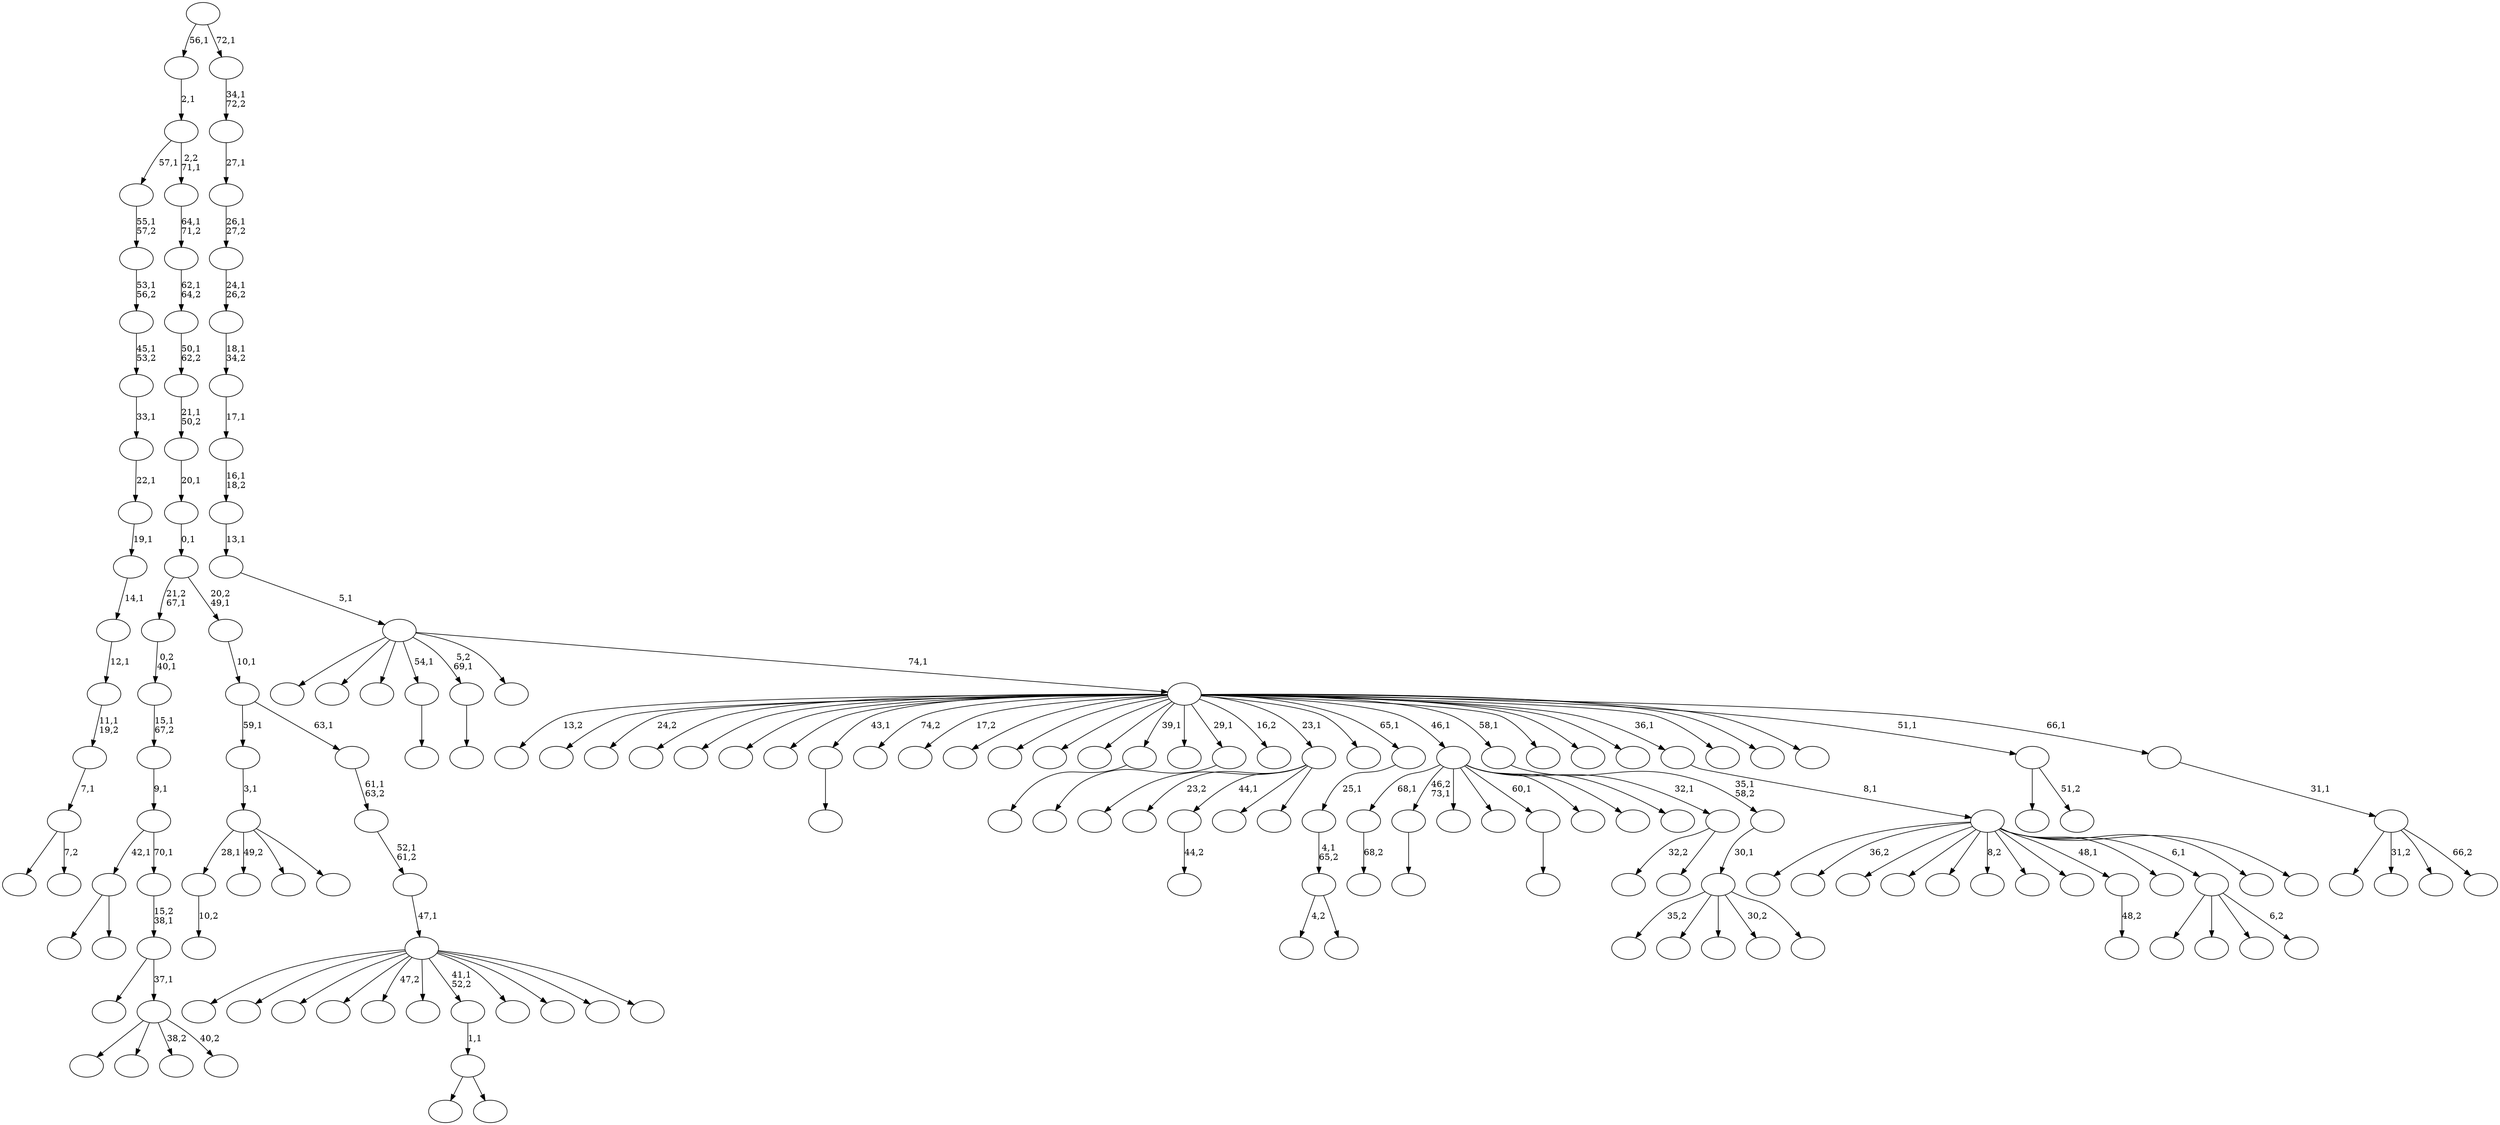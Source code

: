 digraph T {
	175 [label=""]
	174 [label=""]
	173 [label=""]
	172 [label=""]
	171 [label=""]
	170 [label=""]
	169 [label=""]
	168 [label=""]
	167 [label=""]
	166 [label=""]
	165 [label=""]
	164 [label=""]
	163 [label=""]
	162 [label=""]
	161 [label=""]
	160 [label=""]
	159 [label=""]
	158 [label=""]
	157 [label=""]
	156 [label=""]
	155 [label=""]
	154 [label=""]
	153 [label=""]
	152 [label=""]
	151 [label=""]
	150 [label=""]
	149 [label=""]
	148 [label=""]
	147 [label=""]
	146 [label=""]
	145 [label=""]
	144 [label=""]
	143 [label=""]
	142 [label=""]
	141 [label=""]
	140 [label=""]
	139 [label=""]
	138 [label=""]
	137 [label=""]
	136 [label=""]
	135 [label=""]
	134 [label=""]
	133 [label=""]
	132 [label=""]
	131 [label=""]
	130 [label=""]
	129 [label=""]
	128 [label=""]
	127 [label=""]
	126 [label=""]
	125 [label=""]
	124 [label=""]
	123 [label=""]
	122 [label=""]
	121 [label=""]
	120 [label=""]
	119 [label=""]
	118 [label=""]
	117 [label=""]
	116 [label=""]
	115 [label=""]
	114 [label=""]
	113 [label=""]
	112 [label=""]
	111 [label=""]
	110 [label=""]
	109 [label=""]
	108 [label=""]
	107 [label=""]
	106 [label=""]
	105 [label=""]
	104 [label=""]
	103 [label=""]
	102 [label=""]
	101 [label=""]
	100 [label=""]
	99 [label=""]
	98 [label=""]
	97 [label=""]
	96 [label=""]
	95 [label=""]
	94 [label=""]
	93 [label=""]
	92 [label=""]
	91 [label=""]
	90 [label=""]
	89 [label=""]
	88 [label=""]
	87 [label=""]
	86 [label=""]
	85 [label=""]
	84 [label=""]
	83 [label=""]
	82 [label=""]
	81 [label=""]
	80 [label=""]
	79 [label=""]
	78 [label=""]
	77 [label=""]
	76 [label=""]
	75 [label=""]
	74 [label=""]
	73 [label=""]
	72 [label=""]
	71 [label=""]
	70 [label=""]
	69 [label=""]
	68 [label=""]
	67 [label=""]
	66 [label=""]
	65 [label=""]
	64 [label=""]
	63 [label=""]
	62 [label=""]
	61 [label=""]
	60 [label=""]
	59 [label=""]
	58 [label=""]
	57 [label=""]
	56 [label=""]
	55 [label=""]
	54 [label=""]
	53 [label=""]
	52 [label=""]
	51 [label=""]
	50 [label=""]
	49 [label=""]
	48 [label=""]
	47 [label=""]
	46 [label=""]
	45 [label=""]
	44 [label=""]
	43 [label=""]
	42 [label=""]
	41 [label=""]
	40 [label=""]
	39 [label=""]
	38 [label=""]
	37 [label=""]
	36 [label=""]
	35 [label=""]
	34 [label=""]
	33 [label=""]
	32 [label=""]
	31 [label=""]
	30 [label=""]
	29 [label=""]
	28 [label=""]
	27 [label=""]
	26 [label=""]
	25 [label=""]
	24 [label=""]
	23 [label=""]
	22 [label=""]
	21 [label=""]
	20 [label=""]
	19 [label=""]
	18 [label=""]
	17 [label=""]
	16 [label=""]
	15 [label=""]
	14 [label=""]
	13 [label=""]
	12 [label=""]
	11 [label=""]
	10 [label=""]
	9 [label=""]
	8 [label=""]
	7 [label=""]
	6 [label=""]
	5 [label=""]
	4 [label=""]
	3 [label=""]
	2 [label=""]
	1 [label=""]
	0 [label=""]
	170 -> 171 [label="10,2"]
	166 -> 175 [label=""]
	166 -> 167 [label=""]
	160 -> 161 [label="68,2"]
	153 -> 154 [label=""]
	144 -> 145 [label=""]
	139 -> 168 [label=""]
	139 -> 140 [label="7,2"]
	138 -> 139 [label="7,1"]
	137 -> 138 [label="11,1\n19,2"]
	136 -> 137 [label="12,1"]
	135 -> 136 [label="14,1"]
	134 -> 135 [label="19,1"]
	133 -> 134 [label="22,1"]
	132 -> 133 [label="33,1"]
	131 -> 132 [label="45,1\n53,2"]
	130 -> 131 [label="53,1\n56,2"]
	129 -> 130 [label="55,1\n57,2"]
	118 -> 119 [label=""]
	110 -> 111 [label=""]
	103 -> 104 [label=""]
	99 -> 100 [label=""]
	97 -> 98 [label="48,2"]
	90 -> 91 [label="44,2"]
	87 -> 88 [label=""]
	84 -> 127 [label=""]
	84 -> 85 [label=""]
	83 -> 84 [label="1,1"]
	78 -> 170 [label="28,1"]
	78 -> 169 [label="49,2"]
	78 -> 102 [label=""]
	78 -> 79 [label=""]
	77 -> 78 [label="3,1"]
	71 -> 124 [label=""]
	71 -> 80 [label=""]
	71 -> 73 [label=""]
	71 -> 72 [label="6,2"]
	69 -> 162 [label=""]
	69 -> 114 [label="23,2"]
	69 -> 90 [label="44,1"]
	69 -> 76 [label=""]
	69 -> 70 [label=""]
	65 -> 163 [label="4,2"]
	65 -> 66 [label=""]
	64 -> 65 [label="4,1\n65,2"]
	63 -> 64 [label="25,1"]
	61 -> 125 [label="32,2"]
	61 -> 62 [label=""]
	60 -> 160 [label="68,1"]
	60 -> 144 [label="46,2\n73,1"]
	60 -> 116 [label=""]
	60 -> 108 [label=""]
	60 -> 99 [label="60,1"]
	60 -> 95 [label=""]
	60 -> 92 [label=""]
	60 -> 74 [label=""]
	60 -> 61 [label="32,1"]
	57 -> 174 [label="35,2"]
	57 -> 128 [label=""]
	57 -> 115 [label=""]
	57 -> 93 [label="30,2"]
	57 -> 58 [label=""]
	56 -> 57 [label="30,1"]
	55 -> 56 [label="35,1\n58,2"]
	46 -> 122 [label=""]
	46 -> 94 [label=""]
	46 -> 59 [label="38,2"]
	46 -> 47 [label="40,2"]
	45 -> 165 [label=""]
	45 -> 46 [label="37,1"]
	44 -> 45 [label="15,2\n38,1"]
	43 -> 166 [label="42,1"]
	43 -> 44 [label="70,1"]
	42 -> 43 [label="9,1"]
	41 -> 42 [label="15,1\n67,2"]
	40 -> 41 [label="0,2\n40,1"]
	38 -> 149 [label=""]
	38 -> 148 [label=""]
	38 -> 143 [label=""]
	38 -> 120 [label=""]
	38 -> 89 [label="47,2"]
	38 -> 86 [label=""]
	38 -> 83 [label="41,1\n52,2"]
	38 -> 81 [label=""]
	38 -> 52 [label=""]
	38 -> 50 [label=""]
	38 -> 39 [label=""]
	37 -> 38 [label="47,1"]
	36 -> 37 [label="52,1\n61,2"]
	35 -> 36 [label="61,1\n63,2"]
	34 -> 77 [label="59,1"]
	34 -> 35 [label="63,1"]
	33 -> 34 [label="10,1"]
	32 -> 40 [label="21,2\n67,1"]
	32 -> 33 [label="20,2\n49,1"]
	31 -> 32 [label="0,1"]
	30 -> 31 [label="20,1"]
	29 -> 30 [label="21,1\n50,2"]
	28 -> 29 [label="50,1\n62,2"]
	27 -> 28 [label="62,1\n64,2"]
	26 -> 27 [label="64,1\n71,2"]
	25 -> 129 [label="57,1"]
	25 -> 26 [label="2,2\n71,1"]
	24 -> 25 [label="2,1"]
	21 -> 156 [label=""]
	21 -> 150 [label="36,2"]
	21 -> 146 [label=""]
	21 -> 126 [label=""]
	21 -> 121 [label=""]
	21 -> 117 [label="8,2"]
	21 -> 112 [label=""]
	21 -> 105 [label=""]
	21 -> 97 [label="48,1"]
	21 -> 75 [label=""]
	21 -> 71 [label="6,1"]
	21 -> 51 [label=""]
	21 -> 22 [label=""]
	20 -> 21 [label="8,1"]
	15 -> 48 [label=""]
	15 -> 16 [label="51,2"]
	13 -> 113 [label=""]
	13 -> 67 [label="31,2"]
	13 -> 53 [label=""]
	13 -> 14 [label="66,2"]
	12 -> 13 [label="31,1"]
	11 -> 173 [label="13,2"]
	11 -> 172 [label=""]
	11 -> 164 [label="24,2"]
	11 -> 159 [label=""]
	11 -> 158 [label=""]
	11 -> 157 [label=""]
	11 -> 155 [label=""]
	11 -> 153 [label="43,1"]
	11 -> 147 [label="74,2"]
	11 -> 142 [label="17,2"]
	11 -> 123 [label=""]
	11 -> 109 [label=""]
	11 -> 107 [label=""]
	11 -> 106 [label=""]
	11 -> 103 [label="39,1"]
	11 -> 96 [label=""]
	11 -> 87 [label="29,1"]
	11 -> 82 [label="16,2"]
	11 -> 69 [label="23,1"]
	11 -> 68 [label=""]
	11 -> 63 [label="65,1"]
	11 -> 60 [label="46,1"]
	11 -> 55 [label="58,1"]
	11 -> 54 [label=""]
	11 -> 49 [label=""]
	11 -> 23 [label=""]
	11 -> 20 [label="36,1"]
	11 -> 19 [label=""]
	11 -> 18 [label=""]
	11 -> 17 [label=""]
	11 -> 15 [label="51,1"]
	11 -> 12 [label="66,1"]
	10 -> 152 [label=""]
	10 -> 151 [label=""]
	10 -> 141 [label=""]
	10 -> 118 [label="54,1"]
	10 -> 110 [label="5,2\n69,1"]
	10 -> 101 [label=""]
	10 -> 11 [label="74,1"]
	9 -> 10 [label="5,1"]
	8 -> 9 [label="13,1"]
	7 -> 8 [label="16,1\n18,2"]
	6 -> 7 [label="17,1"]
	5 -> 6 [label="18,1\n34,2"]
	4 -> 5 [label="24,1\n26,2"]
	3 -> 4 [label="26,1\n27,2"]
	2 -> 3 [label="27,1"]
	1 -> 2 [label="34,1\n72,2"]
	0 -> 24 [label="56,1"]
	0 -> 1 [label="72,1"]
}
